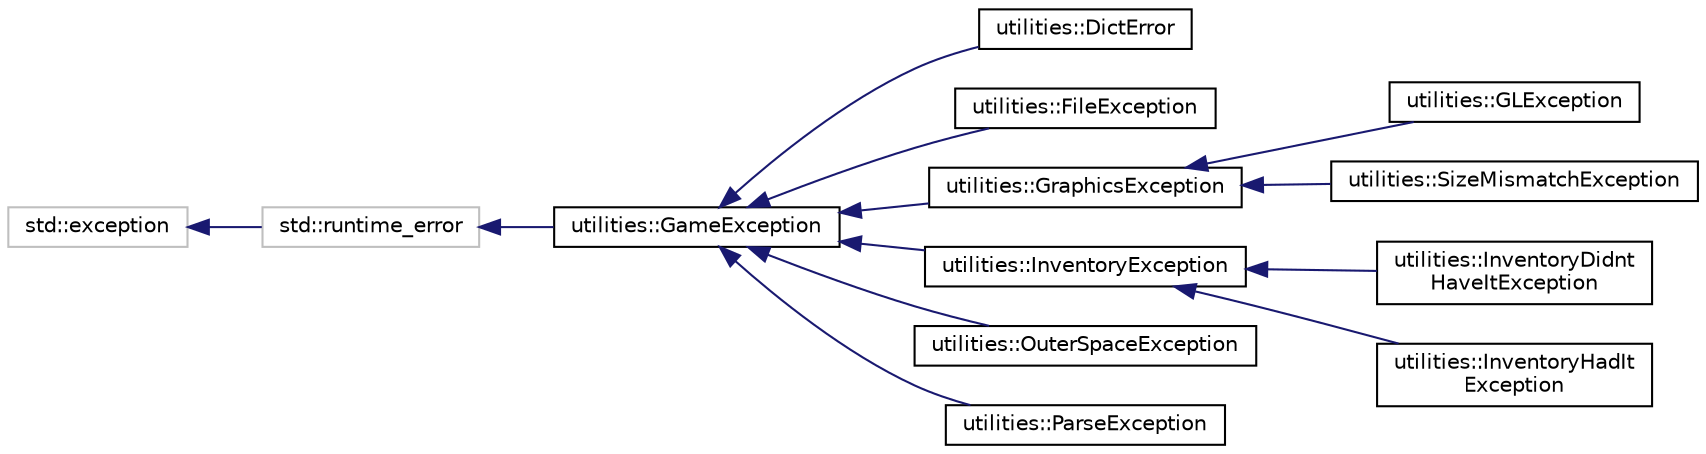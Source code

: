 digraph "Graphical Class Hierarchy"
{
 // LATEX_PDF_SIZE
  edge [fontname="Helvetica",fontsize="10",labelfontname="Helvetica",labelfontsize="10"];
  node [fontname="Helvetica",fontsize="10",shape=record];
  rankdir="LR";
  Node25 [label="std::exception",height=0.2,width=0.4,color="grey75", fillcolor="white", style="filled",tooltip="STL class."];
  Node25 -> Node26 [dir="back",color="midnightblue",fontsize="10",style="solid",fontname="Helvetica"];
  Node26 [label="std::runtime_error",height=0.2,width=0.4,color="grey75", fillcolor="white", style="filled",tooltip="STL class."];
  Node26 -> Node0 [dir="back",color="midnightblue",fontsize="10",style="solid",fontname="Helvetica"];
  Node0 [label="utilities::GameException",height=0.2,width=0.4,color="black", fillcolor="white", style="filled",URL="$classutilities_1_1GameException.html",tooltip=" "];
  Node0 -> Node1 [dir="back",color="midnightblue",fontsize="10",style="solid",fontname="Helvetica"];
  Node1 [label="utilities::DictError",height=0.2,width=0.4,color="black", fillcolor="white", style="filled",URL="$classutilities_1_1DictError.html",tooltip=" "];
  Node0 -> Node2 [dir="back",color="midnightblue",fontsize="10",style="solid",fontname="Helvetica"];
  Node2 [label="utilities::FileException",height=0.2,width=0.4,color="black", fillcolor="white", style="filled",URL="$classutilities_1_1FileException.html",tooltip=" "];
  Node0 -> Node3 [dir="back",color="midnightblue",fontsize="10",style="solid",fontname="Helvetica"];
  Node3 [label="utilities::GraphicsException",height=0.2,width=0.4,color="black", fillcolor="white", style="filled",URL="$classutilities_1_1GraphicsException.html",tooltip=" "];
  Node3 -> Node4 [dir="back",color="midnightblue",fontsize="10",style="solid",fontname="Helvetica"];
  Node4 [label="utilities::GLException",height=0.2,width=0.4,color="black", fillcolor="white", style="filled",URL="$classutilities_1_1GLException.html",tooltip=" "];
  Node3 -> Node5 [dir="back",color="midnightblue",fontsize="10",style="solid",fontname="Helvetica"];
  Node5 [label="utilities::SizeMismatchException",height=0.2,width=0.4,color="black", fillcolor="white", style="filled",URL="$classutilities_1_1SizeMismatchException.html",tooltip=" "];
  Node0 -> Node6 [dir="back",color="midnightblue",fontsize="10",style="solid",fontname="Helvetica"];
  Node6 [label="utilities::InventoryException",height=0.2,width=0.4,color="black", fillcolor="white", style="filled",URL="$classutilities_1_1InventoryException.html",tooltip=" "];
  Node6 -> Node7 [dir="back",color="midnightblue",fontsize="10",style="solid",fontname="Helvetica"];
  Node7 [label="utilities::InventoryDidnt\lHaveItException",height=0.2,width=0.4,color="black", fillcolor="white", style="filled",URL="$classutilities_1_1InventoryDidntHaveItException.html",tooltip=" "];
  Node6 -> Node8 [dir="back",color="midnightblue",fontsize="10",style="solid",fontname="Helvetica"];
  Node8 [label="utilities::InventoryHadIt\lException",height=0.2,width=0.4,color="black", fillcolor="white", style="filled",URL="$classutilities_1_1InventoryHadItException.html",tooltip=" "];
  Node0 -> Node9 [dir="back",color="midnightblue",fontsize="10",style="solid",fontname="Helvetica"];
  Node9 [label="utilities::OuterSpaceException",height=0.2,width=0.4,color="black", fillcolor="white", style="filled",URL="$classutilities_1_1OuterSpaceException.html",tooltip=" "];
  Node0 -> Node10 [dir="back",color="midnightblue",fontsize="10",style="solid",fontname="Helvetica"];
  Node10 [label="utilities::ParseException",height=0.2,width=0.4,color="black", fillcolor="white", style="filled",URL="$classutilities_1_1ParseException.html",tooltip=" "];
}
